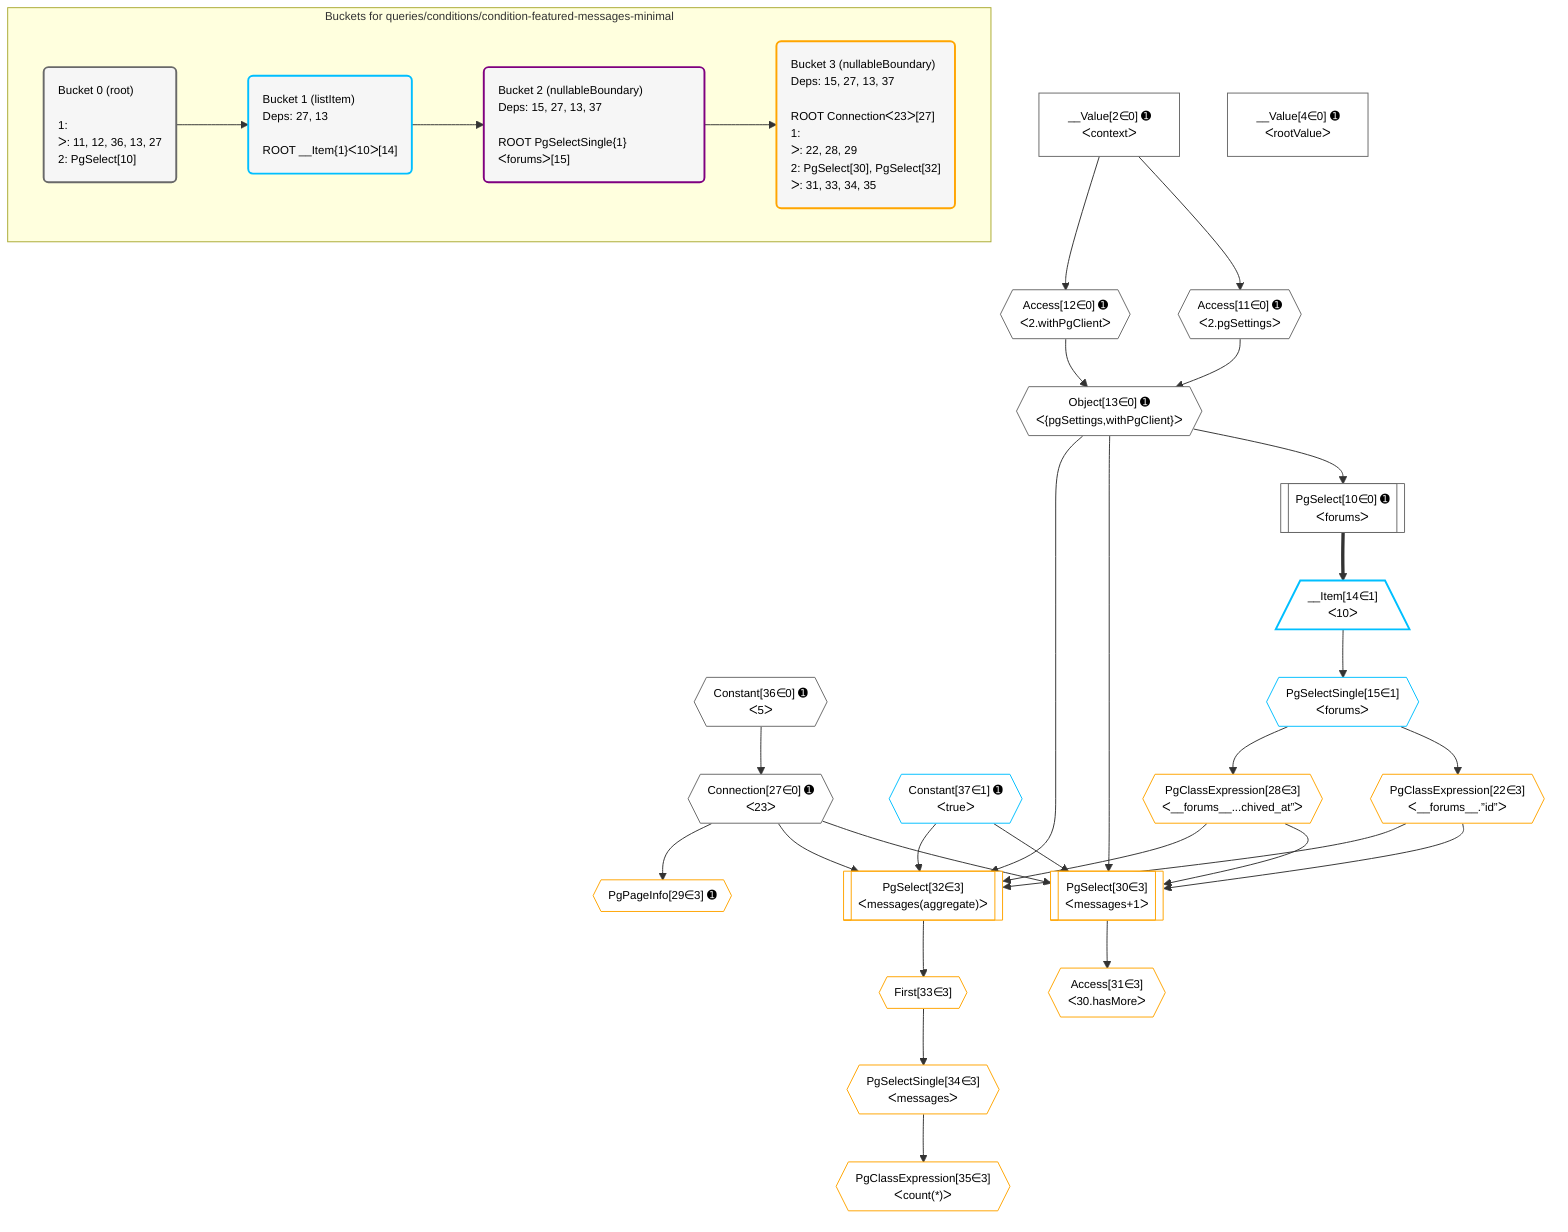 %%{init: {'themeVariables': { 'fontSize': '12px'}}}%%
graph TD
    classDef path fill:#eee,stroke:#000,color:#000
    classDef plan fill:#fff,stroke-width:1px,color:#000
    classDef itemplan fill:#fff,stroke-width:2px,color:#000
    classDef unbatchedplan fill:#dff,stroke-width:1px,color:#000
    classDef sideeffectplan fill:#fcc,stroke-width:2px,color:#000
    classDef bucket fill:#f6f6f6,color:#000,stroke-width:2px,text-align:left


    %% plan dependencies
    Object13{{"Object[13∈0] ➊<br />ᐸ{pgSettings,withPgClient}ᐳ"}}:::plan
    Access11{{"Access[11∈0] ➊<br />ᐸ2.pgSettingsᐳ"}}:::plan
    Access12{{"Access[12∈0] ➊<br />ᐸ2.withPgClientᐳ"}}:::plan
    Access11 & Access12 --> Object13
    PgSelect10[["PgSelect[10∈0] ➊<br />ᐸforumsᐳ"]]:::plan
    Object13 --> PgSelect10
    __Value2["__Value[2∈0] ➊<br />ᐸcontextᐳ"]:::plan
    __Value2 --> Access11
    __Value2 --> Access12
    Connection27{{"Connection[27∈0] ➊<br />ᐸ23ᐳ"}}:::plan
    Constant36{{"Constant[36∈0] ➊<br />ᐸ5ᐳ"}}:::plan
    Constant36 --> Connection27
    __Value4["__Value[4∈0] ➊<br />ᐸrootValueᐳ"]:::plan
    __Item14[/"__Item[14∈1]<br />ᐸ10ᐳ"\]:::itemplan
    PgSelect10 ==> __Item14
    PgSelectSingle15{{"PgSelectSingle[15∈1]<br />ᐸforumsᐳ"}}:::plan
    __Item14 --> PgSelectSingle15
    Constant37{{"Constant[37∈1] ➊<br />ᐸtrueᐳ"}}:::plan
    PgSelect30[["PgSelect[30∈3]<br />ᐸmessages+1ᐳ"]]:::plan
    PgClassExpression22{{"PgClassExpression[22∈3]<br />ᐸ__forums__.”id”ᐳ"}}:::plan
    PgClassExpression28{{"PgClassExpression[28∈3]<br />ᐸ__forums__...chived_at”ᐳ"}}:::plan
    Object13 & PgClassExpression22 & Constant37 & PgClassExpression28 & Connection27 --> PgSelect30
    PgSelect32[["PgSelect[32∈3]<br />ᐸmessages(aggregate)ᐳ"]]:::plan
    Object13 & PgClassExpression22 & Constant37 & PgClassExpression28 & Connection27 --> PgSelect32
    PgSelectSingle15 --> PgClassExpression22
    PgSelectSingle15 --> PgClassExpression28
    PgPageInfo29{{"PgPageInfo[29∈3] ➊"}}:::plan
    Connection27 --> PgPageInfo29
    Access31{{"Access[31∈3]<br />ᐸ30.hasMoreᐳ"}}:::plan
    PgSelect30 --> Access31
    First33{{"First[33∈3]"}}:::plan
    PgSelect32 --> First33
    PgSelectSingle34{{"PgSelectSingle[34∈3]<br />ᐸmessagesᐳ"}}:::plan
    First33 --> PgSelectSingle34
    PgClassExpression35{{"PgClassExpression[35∈3]<br />ᐸcount(*)ᐳ"}}:::plan
    PgSelectSingle34 --> PgClassExpression35

    %% define steps

    subgraph "Buckets for queries/conditions/condition-featured-messages-minimal"
    Bucket0("Bucket 0 (root)<br /><br />1: <br />ᐳ: 11, 12, 36, 13, 27<br />2: PgSelect[10]"):::bucket
    classDef bucket0 stroke:#696969
    class Bucket0,__Value2,__Value4,PgSelect10,Access11,Access12,Object13,Connection27,Constant36 bucket0
    Bucket1("Bucket 1 (listItem)<br />Deps: 27, 13<br /><br />ROOT __Item{1}ᐸ10ᐳ[14]"):::bucket
    classDef bucket1 stroke:#00bfff
    class Bucket1,__Item14,PgSelectSingle15,Constant37 bucket1
    Bucket2("Bucket 2 (nullableBoundary)<br />Deps: 15, 27, 13, 37<br /><br />ROOT PgSelectSingle{1}ᐸforumsᐳ[15]"):::bucket
    classDef bucket2 stroke:#7f007f
    class Bucket2 bucket2
    Bucket3("Bucket 3 (nullableBoundary)<br />Deps: 15, 27, 13, 37<br /><br />ROOT Connectionᐸ23ᐳ[27]<br />1: <br />ᐳ: 22, 28, 29<br />2: PgSelect[30], PgSelect[32]<br />ᐳ: 31, 33, 34, 35"):::bucket
    classDef bucket3 stroke:#ffa500
    class Bucket3,PgClassExpression22,PgClassExpression28,PgPageInfo29,PgSelect30,Access31,PgSelect32,First33,PgSelectSingle34,PgClassExpression35 bucket3
    Bucket0 --> Bucket1
    Bucket1 --> Bucket2
    Bucket2 --> Bucket3
    end